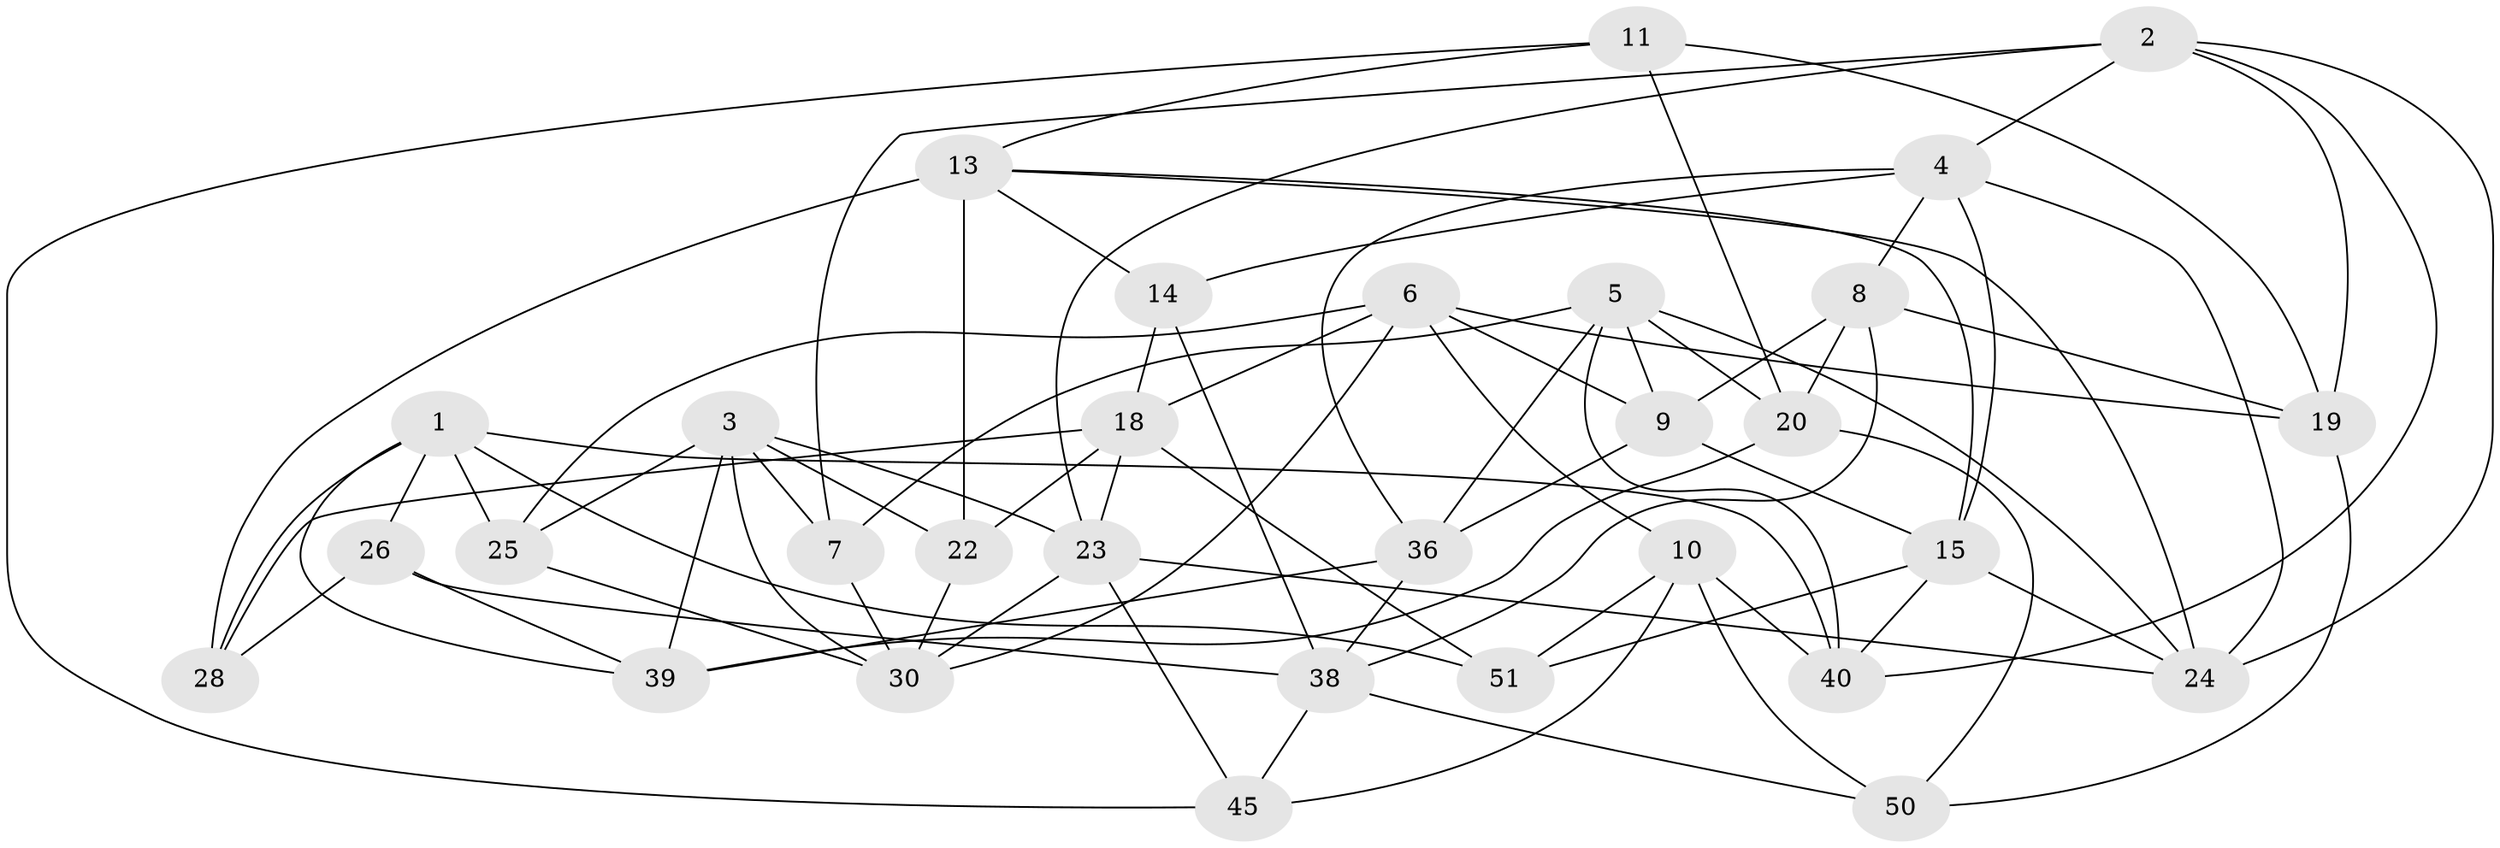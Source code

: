// original degree distribution, {4: 1.0}
// Generated by graph-tools (version 1.1) at 2025/11/02/27/25 16:11:45]
// undirected, 31 vertices, 79 edges
graph export_dot {
graph [start="1"]
  node [color=gray90,style=filled];
  1 [super="+17"];
  2 [super="+48"];
  3 [super="+37"];
  4 [super="+16"];
  5 [super="+21"];
  6 [super="+27"];
  7;
  8 [super="+49"];
  9 [super="+12"];
  10 [super="+31"];
  11;
  13 [super="+44"];
  14;
  15 [super="+33"];
  18 [super="+42"];
  19 [super="+29"];
  20 [super="+52"];
  22;
  23 [super="+32"];
  24 [super="+34"];
  25;
  26;
  28;
  30 [super="+35"];
  36 [super="+46"];
  38 [super="+41"];
  39 [super="+43"];
  40 [super="+47"];
  45;
  50;
  51;
  1 -- 25;
  1 -- 26;
  1 -- 28;
  1 -- 40;
  1 -- 51;
  1 -- 39;
  2 -- 19;
  2 -- 4;
  2 -- 40;
  2 -- 24;
  2 -- 7;
  2 -- 23;
  3 -- 22;
  3 -- 30;
  3 -- 25;
  3 -- 7;
  3 -- 39;
  3 -- 23;
  4 -- 14;
  4 -- 36;
  4 -- 24;
  4 -- 15;
  4 -- 8;
  5 -- 24;
  5 -- 40;
  5 -- 20;
  5 -- 9;
  5 -- 36;
  5 -- 7;
  6 -- 30;
  6 -- 25;
  6 -- 19;
  6 -- 10;
  6 -- 9;
  6 -- 18;
  7 -- 30;
  8 -- 19 [weight=2];
  8 -- 38;
  8 -- 9;
  8 -- 20;
  9 -- 15;
  9 -- 36 [weight=2];
  10 -- 51;
  10 -- 40 [weight=2];
  10 -- 50;
  10 -- 45;
  11 -- 20;
  11 -- 45;
  11 -- 13;
  11 -- 19;
  13 -- 14;
  13 -- 22;
  13 -- 28;
  13 -- 24;
  13 -- 15;
  14 -- 38;
  14 -- 18;
  15 -- 40;
  15 -- 24;
  15 -- 51;
  18 -- 28;
  18 -- 23;
  18 -- 22;
  18 -- 51;
  19 -- 50;
  20 -- 50;
  20 -- 39 [weight=2];
  22 -- 30;
  23 -- 24;
  23 -- 30;
  23 -- 45;
  25 -- 30;
  26 -- 28;
  26 -- 38;
  26 -- 39;
  36 -- 38;
  36 -- 39;
  38 -- 50;
  38 -- 45;
}
